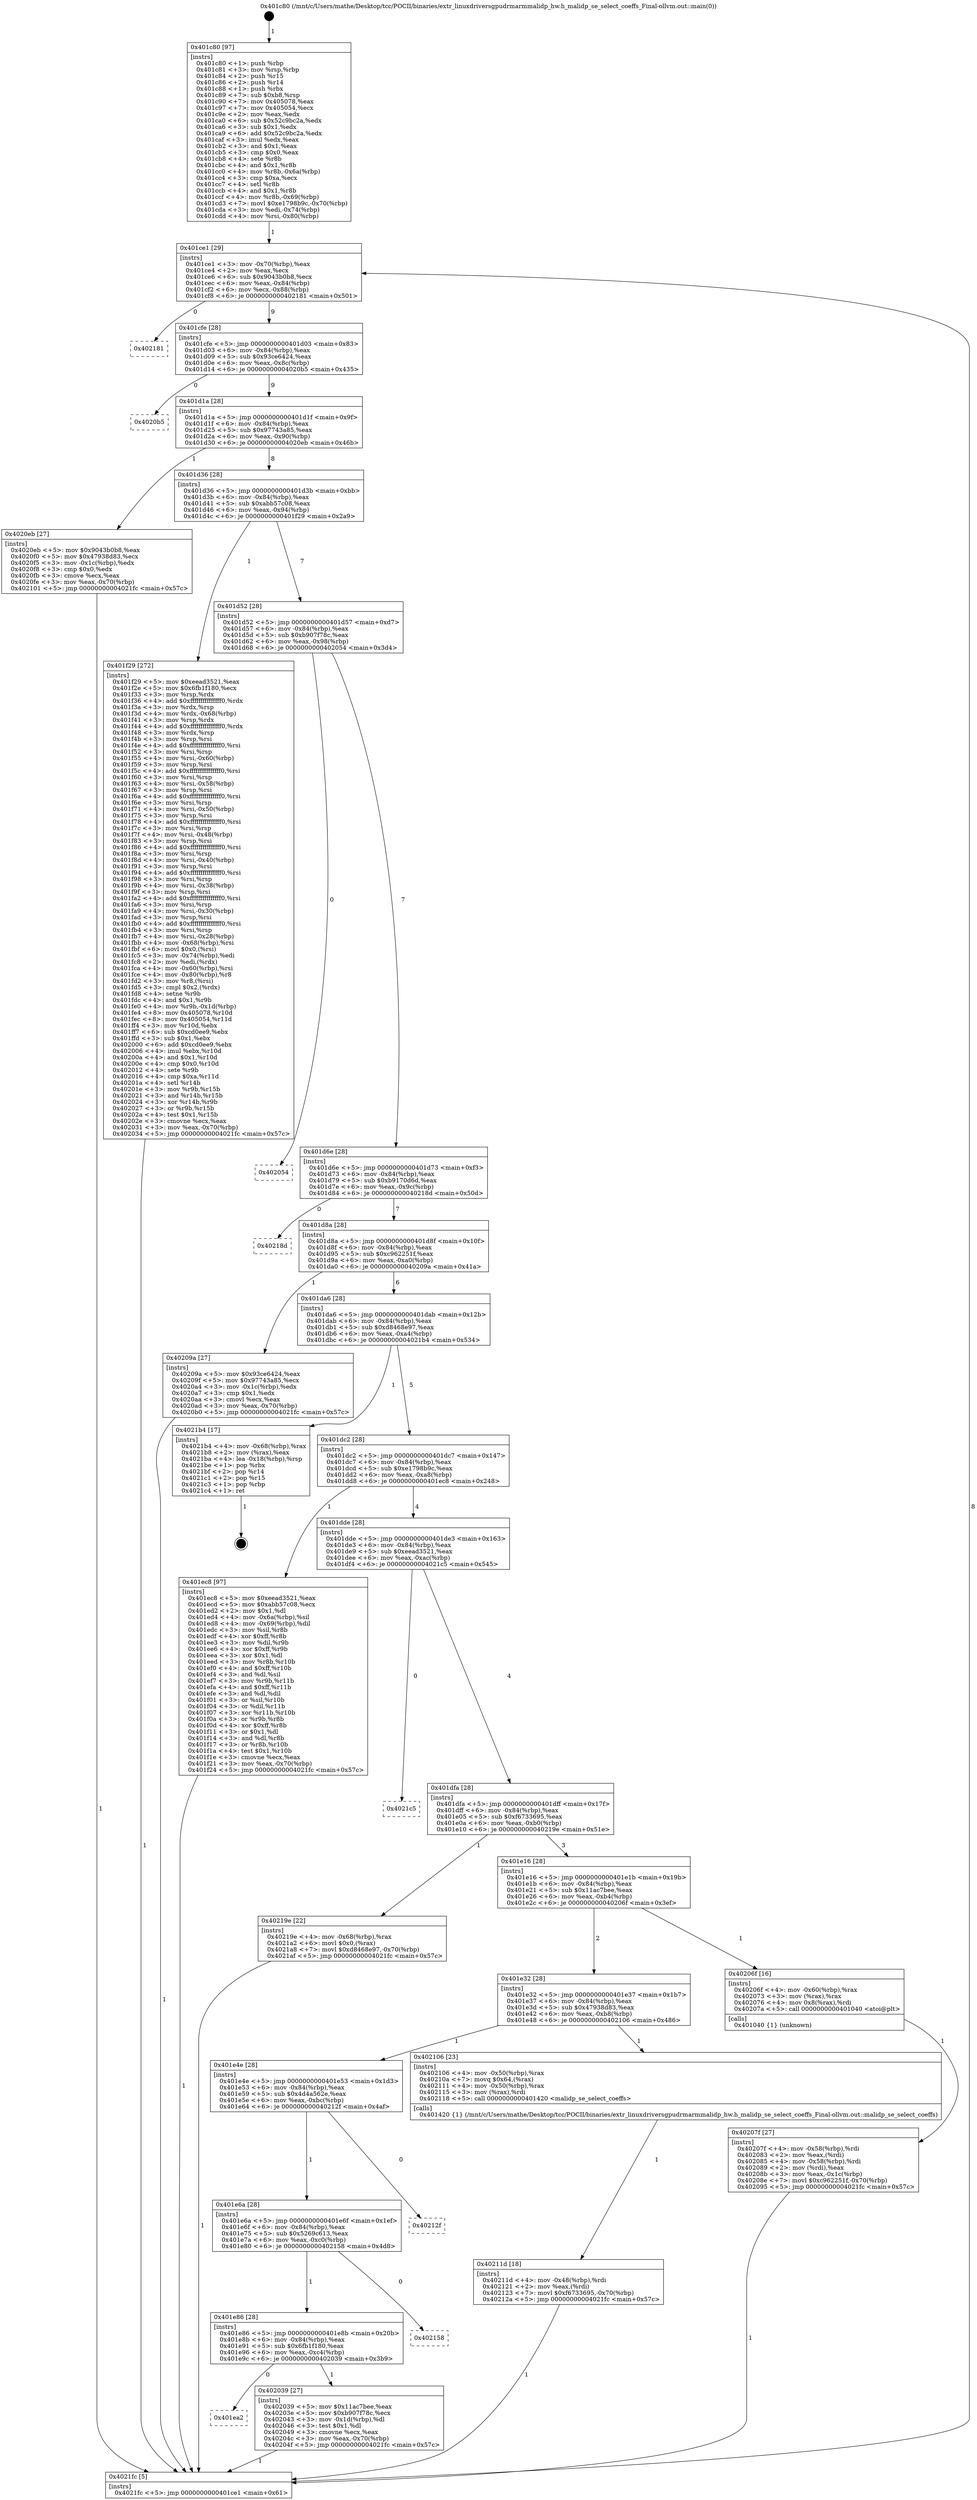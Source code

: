digraph "0x401c80" {
  label = "0x401c80 (/mnt/c/Users/mathe/Desktop/tcc/POCII/binaries/extr_linuxdriversgpudrmarmmalidp_hw.h_malidp_se_select_coeffs_Final-ollvm.out::main(0))"
  labelloc = "t"
  node[shape=record]

  Entry [label="",width=0.3,height=0.3,shape=circle,fillcolor=black,style=filled]
  "0x401ce1" [label="{
     0x401ce1 [29]\l
     | [instrs]\l
     &nbsp;&nbsp;0x401ce1 \<+3\>: mov -0x70(%rbp),%eax\l
     &nbsp;&nbsp;0x401ce4 \<+2\>: mov %eax,%ecx\l
     &nbsp;&nbsp;0x401ce6 \<+6\>: sub $0x9043b0b8,%ecx\l
     &nbsp;&nbsp;0x401cec \<+6\>: mov %eax,-0x84(%rbp)\l
     &nbsp;&nbsp;0x401cf2 \<+6\>: mov %ecx,-0x88(%rbp)\l
     &nbsp;&nbsp;0x401cf8 \<+6\>: je 0000000000402181 \<main+0x501\>\l
  }"]
  "0x402181" [label="{
     0x402181\l
  }", style=dashed]
  "0x401cfe" [label="{
     0x401cfe [28]\l
     | [instrs]\l
     &nbsp;&nbsp;0x401cfe \<+5\>: jmp 0000000000401d03 \<main+0x83\>\l
     &nbsp;&nbsp;0x401d03 \<+6\>: mov -0x84(%rbp),%eax\l
     &nbsp;&nbsp;0x401d09 \<+5\>: sub $0x93ce6424,%eax\l
     &nbsp;&nbsp;0x401d0e \<+6\>: mov %eax,-0x8c(%rbp)\l
     &nbsp;&nbsp;0x401d14 \<+6\>: je 00000000004020b5 \<main+0x435\>\l
  }"]
  Exit [label="",width=0.3,height=0.3,shape=circle,fillcolor=black,style=filled,peripheries=2]
  "0x4020b5" [label="{
     0x4020b5\l
  }", style=dashed]
  "0x401d1a" [label="{
     0x401d1a [28]\l
     | [instrs]\l
     &nbsp;&nbsp;0x401d1a \<+5\>: jmp 0000000000401d1f \<main+0x9f\>\l
     &nbsp;&nbsp;0x401d1f \<+6\>: mov -0x84(%rbp),%eax\l
     &nbsp;&nbsp;0x401d25 \<+5\>: sub $0x97743a85,%eax\l
     &nbsp;&nbsp;0x401d2a \<+6\>: mov %eax,-0x90(%rbp)\l
     &nbsp;&nbsp;0x401d30 \<+6\>: je 00000000004020eb \<main+0x46b\>\l
  }"]
  "0x40211d" [label="{
     0x40211d [18]\l
     | [instrs]\l
     &nbsp;&nbsp;0x40211d \<+4\>: mov -0x48(%rbp),%rdi\l
     &nbsp;&nbsp;0x402121 \<+2\>: mov %eax,(%rdi)\l
     &nbsp;&nbsp;0x402123 \<+7\>: movl $0xf6733695,-0x70(%rbp)\l
     &nbsp;&nbsp;0x40212a \<+5\>: jmp 00000000004021fc \<main+0x57c\>\l
  }"]
  "0x4020eb" [label="{
     0x4020eb [27]\l
     | [instrs]\l
     &nbsp;&nbsp;0x4020eb \<+5\>: mov $0x9043b0b8,%eax\l
     &nbsp;&nbsp;0x4020f0 \<+5\>: mov $0x47938d83,%ecx\l
     &nbsp;&nbsp;0x4020f5 \<+3\>: mov -0x1c(%rbp),%edx\l
     &nbsp;&nbsp;0x4020f8 \<+3\>: cmp $0x0,%edx\l
     &nbsp;&nbsp;0x4020fb \<+3\>: cmove %ecx,%eax\l
     &nbsp;&nbsp;0x4020fe \<+3\>: mov %eax,-0x70(%rbp)\l
     &nbsp;&nbsp;0x402101 \<+5\>: jmp 00000000004021fc \<main+0x57c\>\l
  }"]
  "0x401d36" [label="{
     0x401d36 [28]\l
     | [instrs]\l
     &nbsp;&nbsp;0x401d36 \<+5\>: jmp 0000000000401d3b \<main+0xbb\>\l
     &nbsp;&nbsp;0x401d3b \<+6\>: mov -0x84(%rbp),%eax\l
     &nbsp;&nbsp;0x401d41 \<+5\>: sub $0xabb57c08,%eax\l
     &nbsp;&nbsp;0x401d46 \<+6\>: mov %eax,-0x94(%rbp)\l
     &nbsp;&nbsp;0x401d4c \<+6\>: je 0000000000401f29 \<main+0x2a9\>\l
  }"]
  "0x40207f" [label="{
     0x40207f [27]\l
     | [instrs]\l
     &nbsp;&nbsp;0x40207f \<+4\>: mov -0x58(%rbp),%rdi\l
     &nbsp;&nbsp;0x402083 \<+2\>: mov %eax,(%rdi)\l
     &nbsp;&nbsp;0x402085 \<+4\>: mov -0x58(%rbp),%rdi\l
     &nbsp;&nbsp;0x402089 \<+2\>: mov (%rdi),%eax\l
     &nbsp;&nbsp;0x40208b \<+3\>: mov %eax,-0x1c(%rbp)\l
     &nbsp;&nbsp;0x40208e \<+7\>: movl $0xc962251f,-0x70(%rbp)\l
     &nbsp;&nbsp;0x402095 \<+5\>: jmp 00000000004021fc \<main+0x57c\>\l
  }"]
  "0x401f29" [label="{
     0x401f29 [272]\l
     | [instrs]\l
     &nbsp;&nbsp;0x401f29 \<+5\>: mov $0xeead3521,%eax\l
     &nbsp;&nbsp;0x401f2e \<+5\>: mov $0x6fb1f180,%ecx\l
     &nbsp;&nbsp;0x401f33 \<+3\>: mov %rsp,%rdx\l
     &nbsp;&nbsp;0x401f36 \<+4\>: add $0xfffffffffffffff0,%rdx\l
     &nbsp;&nbsp;0x401f3a \<+3\>: mov %rdx,%rsp\l
     &nbsp;&nbsp;0x401f3d \<+4\>: mov %rdx,-0x68(%rbp)\l
     &nbsp;&nbsp;0x401f41 \<+3\>: mov %rsp,%rdx\l
     &nbsp;&nbsp;0x401f44 \<+4\>: add $0xfffffffffffffff0,%rdx\l
     &nbsp;&nbsp;0x401f48 \<+3\>: mov %rdx,%rsp\l
     &nbsp;&nbsp;0x401f4b \<+3\>: mov %rsp,%rsi\l
     &nbsp;&nbsp;0x401f4e \<+4\>: add $0xfffffffffffffff0,%rsi\l
     &nbsp;&nbsp;0x401f52 \<+3\>: mov %rsi,%rsp\l
     &nbsp;&nbsp;0x401f55 \<+4\>: mov %rsi,-0x60(%rbp)\l
     &nbsp;&nbsp;0x401f59 \<+3\>: mov %rsp,%rsi\l
     &nbsp;&nbsp;0x401f5c \<+4\>: add $0xfffffffffffffff0,%rsi\l
     &nbsp;&nbsp;0x401f60 \<+3\>: mov %rsi,%rsp\l
     &nbsp;&nbsp;0x401f63 \<+4\>: mov %rsi,-0x58(%rbp)\l
     &nbsp;&nbsp;0x401f67 \<+3\>: mov %rsp,%rsi\l
     &nbsp;&nbsp;0x401f6a \<+4\>: add $0xfffffffffffffff0,%rsi\l
     &nbsp;&nbsp;0x401f6e \<+3\>: mov %rsi,%rsp\l
     &nbsp;&nbsp;0x401f71 \<+4\>: mov %rsi,-0x50(%rbp)\l
     &nbsp;&nbsp;0x401f75 \<+3\>: mov %rsp,%rsi\l
     &nbsp;&nbsp;0x401f78 \<+4\>: add $0xfffffffffffffff0,%rsi\l
     &nbsp;&nbsp;0x401f7c \<+3\>: mov %rsi,%rsp\l
     &nbsp;&nbsp;0x401f7f \<+4\>: mov %rsi,-0x48(%rbp)\l
     &nbsp;&nbsp;0x401f83 \<+3\>: mov %rsp,%rsi\l
     &nbsp;&nbsp;0x401f86 \<+4\>: add $0xfffffffffffffff0,%rsi\l
     &nbsp;&nbsp;0x401f8a \<+3\>: mov %rsi,%rsp\l
     &nbsp;&nbsp;0x401f8d \<+4\>: mov %rsi,-0x40(%rbp)\l
     &nbsp;&nbsp;0x401f91 \<+3\>: mov %rsp,%rsi\l
     &nbsp;&nbsp;0x401f94 \<+4\>: add $0xfffffffffffffff0,%rsi\l
     &nbsp;&nbsp;0x401f98 \<+3\>: mov %rsi,%rsp\l
     &nbsp;&nbsp;0x401f9b \<+4\>: mov %rsi,-0x38(%rbp)\l
     &nbsp;&nbsp;0x401f9f \<+3\>: mov %rsp,%rsi\l
     &nbsp;&nbsp;0x401fa2 \<+4\>: add $0xfffffffffffffff0,%rsi\l
     &nbsp;&nbsp;0x401fa6 \<+3\>: mov %rsi,%rsp\l
     &nbsp;&nbsp;0x401fa9 \<+4\>: mov %rsi,-0x30(%rbp)\l
     &nbsp;&nbsp;0x401fad \<+3\>: mov %rsp,%rsi\l
     &nbsp;&nbsp;0x401fb0 \<+4\>: add $0xfffffffffffffff0,%rsi\l
     &nbsp;&nbsp;0x401fb4 \<+3\>: mov %rsi,%rsp\l
     &nbsp;&nbsp;0x401fb7 \<+4\>: mov %rsi,-0x28(%rbp)\l
     &nbsp;&nbsp;0x401fbb \<+4\>: mov -0x68(%rbp),%rsi\l
     &nbsp;&nbsp;0x401fbf \<+6\>: movl $0x0,(%rsi)\l
     &nbsp;&nbsp;0x401fc5 \<+3\>: mov -0x74(%rbp),%edi\l
     &nbsp;&nbsp;0x401fc8 \<+2\>: mov %edi,(%rdx)\l
     &nbsp;&nbsp;0x401fca \<+4\>: mov -0x60(%rbp),%rsi\l
     &nbsp;&nbsp;0x401fce \<+4\>: mov -0x80(%rbp),%r8\l
     &nbsp;&nbsp;0x401fd2 \<+3\>: mov %r8,(%rsi)\l
     &nbsp;&nbsp;0x401fd5 \<+3\>: cmpl $0x2,(%rdx)\l
     &nbsp;&nbsp;0x401fd8 \<+4\>: setne %r9b\l
     &nbsp;&nbsp;0x401fdc \<+4\>: and $0x1,%r9b\l
     &nbsp;&nbsp;0x401fe0 \<+4\>: mov %r9b,-0x1d(%rbp)\l
     &nbsp;&nbsp;0x401fe4 \<+8\>: mov 0x405078,%r10d\l
     &nbsp;&nbsp;0x401fec \<+8\>: mov 0x405054,%r11d\l
     &nbsp;&nbsp;0x401ff4 \<+3\>: mov %r10d,%ebx\l
     &nbsp;&nbsp;0x401ff7 \<+6\>: sub $0xcd0ee9,%ebx\l
     &nbsp;&nbsp;0x401ffd \<+3\>: sub $0x1,%ebx\l
     &nbsp;&nbsp;0x402000 \<+6\>: add $0xcd0ee9,%ebx\l
     &nbsp;&nbsp;0x402006 \<+4\>: imul %ebx,%r10d\l
     &nbsp;&nbsp;0x40200a \<+4\>: and $0x1,%r10d\l
     &nbsp;&nbsp;0x40200e \<+4\>: cmp $0x0,%r10d\l
     &nbsp;&nbsp;0x402012 \<+4\>: sete %r9b\l
     &nbsp;&nbsp;0x402016 \<+4\>: cmp $0xa,%r11d\l
     &nbsp;&nbsp;0x40201a \<+4\>: setl %r14b\l
     &nbsp;&nbsp;0x40201e \<+3\>: mov %r9b,%r15b\l
     &nbsp;&nbsp;0x402021 \<+3\>: and %r14b,%r15b\l
     &nbsp;&nbsp;0x402024 \<+3\>: xor %r14b,%r9b\l
     &nbsp;&nbsp;0x402027 \<+3\>: or %r9b,%r15b\l
     &nbsp;&nbsp;0x40202a \<+4\>: test $0x1,%r15b\l
     &nbsp;&nbsp;0x40202e \<+3\>: cmovne %ecx,%eax\l
     &nbsp;&nbsp;0x402031 \<+3\>: mov %eax,-0x70(%rbp)\l
     &nbsp;&nbsp;0x402034 \<+5\>: jmp 00000000004021fc \<main+0x57c\>\l
  }"]
  "0x401d52" [label="{
     0x401d52 [28]\l
     | [instrs]\l
     &nbsp;&nbsp;0x401d52 \<+5\>: jmp 0000000000401d57 \<main+0xd7\>\l
     &nbsp;&nbsp;0x401d57 \<+6\>: mov -0x84(%rbp),%eax\l
     &nbsp;&nbsp;0x401d5d \<+5\>: sub $0xb907f78c,%eax\l
     &nbsp;&nbsp;0x401d62 \<+6\>: mov %eax,-0x98(%rbp)\l
     &nbsp;&nbsp;0x401d68 \<+6\>: je 0000000000402054 \<main+0x3d4\>\l
  }"]
  "0x401ea2" [label="{
     0x401ea2\l
  }", style=dashed]
  "0x402054" [label="{
     0x402054\l
  }", style=dashed]
  "0x401d6e" [label="{
     0x401d6e [28]\l
     | [instrs]\l
     &nbsp;&nbsp;0x401d6e \<+5\>: jmp 0000000000401d73 \<main+0xf3\>\l
     &nbsp;&nbsp;0x401d73 \<+6\>: mov -0x84(%rbp),%eax\l
     &nbsp;&nbsp;0x401d79 \<+5\>: sub $0xb9170d6d,%eax\l
     &nbsp;&nbsp;0x401d7e \<+6\>: mov %eax,-0x9c(%rbp)\l
     &nbsp;&nbsp;0x401d84 \<+6\>: je 000000000040218d \<main+0x50d\>\l
  }"]
  "0x402039" [label="{
     0x402039 [27]\l
     | [instrs]\l
     &nbsp;&nbsp;0x402039 \<+5\>: mov $0x11ac7bee,%eax\l
     &nbsp;&nbsp;0x40203e \<+5\>: mov $0xb907f78c,%ecx\l
     &nbsp;&nbsp;0x402043 \<+3\>: mov -0x1d(%rbp),%dl\l
     &nbsp;&nbsp;0x402046 \<+3\>: test $0x1,%dl\l
     &nbsp;&nbsp;0x402049 \<+3\>: cmovne %ecx,%eax\l
     &nbsp;&nbsp;0x40204c \<+3\>: mov %eax,-0x70(%rbp)\l
     &nbsp;&nbsp;0x40204f \<+5\>: jmp 00000000004021fc \<main+0x57c\>\l
  }"]
  "0x40218d" [label="{
     0x40218d\l
  }", style=dashed]
  "0x401d8a" [label="{
     0x401d8a [28]\l
     | [instrs]\l
     &nbsp;&nbsp;0x401d8a \<+5\>: jmp 0000000000401d8f \<main+0x10f\>\l
     &nbsp;&nbsp;0x401d8f \<+6\>: mov -0x84(%rbp),%eax\l
     &nbsp;&nbsp;0x401d95 \<+5\>: sub $0xc962251f,%eax\l
     &nbsp;&nbsp;0x401d9a \<+6\>: mov %eax,-0xa0(%rbp)\l
     &nbsp;&nbsp;0x401da0 \<+6\>: je 000000000040209a \<main+0x41a\>\l
  }"]
  "0x401e86" [label="{
     0x401e86 [28]\l
     | [instrs]\l
     &nbsp;&nbsp;0x401e86 \<+5\>: jmp 0000000000401e8b \<main+0x20b\>\l
     &nbsp;&nbsp;0x401e8b \<+6\>: mov -0x84(%rbp),%eax\l
     &nbsp;&nbsp;0x401e91 \<+5\>: sub $0x6fb1f180,%eax\l
     &nbsp;&nbsp;0x401e96 \<+6\>: mov %eax,-0xc4(%rbp)\l
     &nbsp;&nbsp;0x401e9c \<+6\>: je 0000000000402039 \<main+0x3b9\>\l
  }"]
  "0x40209a" [label="{
     0x40209a [27]\l
     | [instrs]\l
     &nbsp;&nbsp;0x40209a \<+5\>: mov $0x93ce6424,%eax\l
     &nbsp;&nbsp;0x40209f \<+5\>: mov $0x97743a85,%ecx\l
     &nbsp;&nbsp;0x4020a4 \<+3\>: mov -0x1c(%rbp),%edx\l
     &nbsp;&nbsp;0x4020a7 \<+3\>: cmp $0x1,%edx\l
     &nbsp;&nbsp;0x4020aa \<+3\>: cmovl %ecx,%eax\l
     &nbsp;&nbsp;0x4020ad \<+3\>: mov %eax,-0x70(%rbp)\l
     &nbsp;&nbsp;0x4020b0 \<+5\>: jmp 00000000004021fc \<main+0x57c\>\l
  }"]
  "0x401da6" [label="{
     0x401da6 [28]\l
     | [instrs]\l
     &nbsp;&nbsp;0x401da6 \<+5\>: jmp 0000000000401dab \<main+0x12b\>\l
     &nbsp;&nbsp;0x401dab \<+6\>: mov -0x84(%rbp),%eax\l
     &nbsp;&nbsp;0x401db1 \<+5\>: sub $0xd8468e97,%eax\l
     &nbsp;&nbsp;0x401db6 \<+6\>: mov %eax,-0xa4(%rbp)\l
     &nbsp;&nbsp;0x401dbc \<+6\>: je 00000000004021b4 \<main+0x534\>\l
  }"]
  "0x402158" [label="{
     0x402158\l
  }", style=dashed]
  "0x4021b4" [label="{
     0x4021b4 [17]\l
     | [instrs]\l
     &nbsp;&nbsp;0x4021b4 \<+4\>: mov -0x68(%rbp),%rax\l
     &nbsp;&nbsp;0x4021b8 \<+2\>: mov (%rax),%eax\l
     &nbsp;&nbsp;0x4021ba \<+4\>: lea -0x18(%rbp),%rsp\l
     &nbsp;&nbsp;0x4021be \<+1\>: pop %rbx\l
     &nbsp;&nbsp;0x4021bf \<+2\>: pop %r14\l
     &nbsp;&nbsp;0x4021c1 \<+2\>: pop %r15\l
     &nbsp;&nbsp;0x4021c3 \<+1\>: pop %rbp\l
     &nbsp;&nbsp;0x4021c4 \<+1\>: ret\l
  }"]
  "0x401dc2" [label="{
     0x401dc2 [28]\l
     | [instrs]\l
     &nbsp;&nbsp;0x401dc2 \<+5\>: jmp 0000000000401dc7 \<main+0x147\>\l
     &nbsp;&nbsp;0x401dc7 \<+6\>: mov -0x84(%rbp),%eax\l
     &nbsp;&nbsp;0x401dcd \<+5\>: sub $0xe1798b9c,%eax\l
     &nbsp;&nbsp;0x401dd2 \<+6\>: mov %eax,-0xa8(%rbp)\l
     &nbsp;&nbsp;0x401dd8 \<+6\>: je 0000000000401ec8 \<main+0x248\>\l
  }"]
  "0x401e6a" [label="{
     0x401e6a [28]\l
     | [instrs]\l
     &nbsp;&nbsp;0x401e6a \<+5\>: jmp 0000000000401e6f \<main+0x1ef\>\l
     &nbsp;&nbsp;0x401e6f \<+6\>: mov -0x84(%rbp),%eax\l
     &nbsp;&nbsp;0x401e75 \<+5\>: sub $0x5269c613,%eax\l
     &nbsp;&nbsp;0x401e7a \<+6\>: mov %eax,-0xc0(%rbp)\l
     &nbsp;&nbsp;0x401e80 \<+6\>: je 0000000000402158 \<main+0x4d8\>\l
  }"]
  "0x401ec8" [label="{
     0x401ec8 [97]\l
     | [instrs]\l
     &nbsp;&nbsp;0x401ec8 \<+5\>: mov $0xeead3521,%eax\l
     &nbsp;&nbsp;0x401ecd \<+5\>: mov $0xabb57c08,%ecx\l
     &nbsp;&nbsp;0x401ed2 \<+2\>: mov $0x1,%dl\l
     &nbsp;&nbsp;0x401ed4 \<+4\>: mov -0x6a(%rbp),%sil\l
     &nbsp;&nbsp;0x401ed8 \<+4\>: mov -0x69(%rbp),%dil\l
     &nbsp;&nbsp;0x401edc \<+3\>: mov %sil,%r8b\l
     &nbsp;&nbsp;0x401edf \<+4\>: xor $0xff,%r8b\l
     &nbsp;&nbsp;0x401ee3 \<+3\>: mov %dil,%r9b\l
     &nbsp;&nbsp;0x401ee6 \<+4\>: xor $0xff,%r9b\l
     &nbsp;&nbsp;0x401eea \<+3\>: xor $0x1,%dl\l
     &nbsp;&nbsp;0x401eed \<+3\>: mov %r8b,%r10b\l
     &nbsp;&nbsp;0x401ef0 \<+4\>: and $0xff,%r10b\l
     &nbsp;&nbsp;0x401ef4 \<+3\>: and %dl,%sil\l
     &nbsp;&nbsp;0x401ef7 \<+3\>: mov %r9b,%r11b\l
     &nbsp;&nbsp;0x401efa \<+4\>: and $0xff,%r11b\l
     &nbsp;&nbsp;0x401efe \<+3\>: and %dl,%dil\l
     &nbsp;&nbsp;0x401f01 \<+3\>: or %sil,%r10b\l
     &nbsp;&nbsp;0x401f04 \<+3\>: or %dil,%r11b\l
     &nbsp;&nbsp;0x401f07 \<+3\>: xor %r11b,%r10b\l
     &nbsp;&nbsp;0x401f0a \<+3\>: or %r9b,%r8b\l
     &nbsp;&nbsp;0x401f0d \<+4\>: xor $0xff,%r8b\l
     &nbsp;&nbsp;0x401f11 \<+3\>: or $0x1,%dl\l
     &nbsp;&nbsp;0x401f14 \<+3\>: and %dl,%r8b\l
     &nbsp;&nbsp;0x401f17 \<+3\>: or %r8b,%r10b\l
     &nbsp;&nbsp;0x401f1a \<+4\>: test $0x1,%r10b\l
     &nbsp;&nbsp;0x401f1e \<+3\>: cmovne %ecx,%eax\l
     &nbsp;&nbsp;0x401f21 \<+3\>: mov %eax,-0x70(%rbp)\l
     &nbsp;&nbsp;0x401f24 \<+5\>: jmp 00000000004021fc \<main+0x57c\>\l
  }"]
  "0x401dde" [label="{
     0x401dde [28]\l
     | [instrs]\l
     &nbsp;&nbsp;0x401dde \<+5\>: jmp 0000000000401de3 \<main+0x163\>\l
     &nbsp;&nbsp;0x401de3 \<+6\>: mov -0x84(%rbp),%eax\l
     &nbsp;&nbsp;0x401de9 \<+5\>: sub $0xeead3521,%eax\l
     &nbsp;&nbsp;0x401dee \<+6\>: mov %eax,-0xac(%rbp)\l
     &nbsp;&nbsp;0x401df4 \<+6\>: je 00000000004021c5 \<main+0x545\>\l
  }"]
  "0x4021fc" [label="{
     0x4021fc [5]\l
     | [instrs]\l
     &nbsp;&nbsp;0x4021fc \<+5\>: jmp 0000000000401ce1 \<main+0x61\>\l
  }"]
  "0x401c80" [label="{
     0x401c80 [97]\l
     | [instrs]\l
     &nbsp;&nbsp;0x401c80 \<+1\>: push %rbp\l
     &nbsp;&nbsp;0x401c81 \<+3\>: mov %rsp,%rbp\l
     &nbsp;&nbsp;0x401c84 \<+2\>: push %r15\l
     &nbsp;&nbsp;0x401c86 \<+2\>: push %r14\l
     &nbsp;&nbsp;0x401c88 \<+1\>: push %rbx\l
     &nbsp;&nbsp;0x401c89 \<+7\>: sub $0xb8,%rsp\l
     &nbsp;&nbsp;0x401c90 \<+7\>: mov 0x405078,%eax\l
     &nbsp;&nbsp;0x401c97 \<+7\>: mov 0x405054,%ecx\l
     &nbsp;&nbsp;0x401c9e \<+2\>: mov %eax,%edx\l
     &nbsp;&nbsp;0x401ca0 \<+6\>: sub $0x52c9bc2a,%edx\l
     &nbsp;&nbsp;0x401ca6 \<+3\>: sub $0x1,%edx\l
     &nbsp;&nbsp;0x401ca9 \<+6\>: add $0x52c9bc2a,%edx\l
     &nbsp;&nbsp;0x401caf \<+3\>: imul %edx,%eax\l
     &nbsp;&nbsp;0x401cb2 \<+3\>: and $0x1,%eax\l
     &nbsp;&nbsp;0x401cb5 \<+3\>: cmp $0x0,%eax\l
     &nbsp;&nbsp;0x401cb8 \<+4\>: sete %r8b\l
     &nbsp;&nbsp;0x401cbc \<+4\>: and $0x1,%r8b\l
     &nbsp;&nbsp;0x401cc0 \<+4\>: mov %r8b,-0x6a(%rbp)\l
     &nbsp;&nbsp;0x401cc4 \<+3\>: cmp $0xa,%ecx\l
     &nbsp;&nbsp;0x401cc7 \<+4\>: setl %r8b\l
     &nbsp;&nbsp;0x401ccb \<+4\>: and $0x1,%r8b\l
     &nbsp;&nbsp;0x401ccf \<+4\>: mov %r8b,-0x69(%rbp)\l
     &nbsp;&nbsp;0x401cd3 \<+7\>: movl $0xe1798b9c,-0x70(%rbp)\l
     &nbsp;&nbsp;0x401cda \<+3\>: mov %edi,-0x74(%rbp)\l
     &nbsp;&nbsp;0x401cdd \<+4\>: mov %rsi,-0x80(%rbp)\l
  }"]
  "0x40212f" [label="{
     0x40212f\l
  }", style=dashed]
  "0x401e4e" [label="{
     0x401e4e [28]\l
     | [instrs]\l
     &nbsp;&nbsp;0x401e4e \<+5\>: jmp 0000000000401e53 \<main+0x1d3\>\l
     &nbsp;&nbsp;0x401e53 \<+6\>: mov -0x84(%rbp),%eax\l
     &nbsp;&nbsp;0x401e59 \<+5\>: sub $0x4d4a562e,%eax\l
     &nbsp;&nbsp;0x401e5e \<+6\>: mov %eax,-0xbc(%rbp)\l
     &nbsp;&nbsp;0x401e64 \<+6\>: je 000000000040212f \<main+0x4af\>\l
  }"]
  "0x4021c5" [label="{
     0x4021c5\l
  }", style=dashed]
  "0x401dfa" [label="{
     0x401dfa [28]\l
     | [instrs]\l
     &nbsp;&nbsp;0x401dfa \<+5\>: jmp 0000000000401dff \<main+0x17f\>\l
     &nbsp;&nbsp;0x401dff \<+6\>: mov -0x84(%rbp),%eax\l
     &nbsp;&nbsp;0x401e05 \<+5\>: sub $0xf6733695,%eax\l
     &nbsp;&nbsp;0x401e0a \<+6\>: mov %eax,-0xb0(%rbp)\l
     &nbsp;&nbsp;0x401e10 \<+6\>: je 000000000040219e \<main+0x51e\>\l
  }"]
  "0x402106" [label="{
     0x402106 [23]\l
     | [instrs]\l
     &nbsp;&nbsp;0x402106 \<+4\>: mov -0x50(%rbp),%rax\l
     &nbsp;&nbsp;0x40210a \<+7\>: movq $0x64,(%rax)\l
     &nbsp;&nbsp;0x402111 \<+4\>: mov -0x50(%rbp),%rax\l
     &nbsp;&nbsp;0x402115 \<+3\>: mov (%rax),%rdi\l
     &nbsp;&nbsp;0x402118 \<+5\>: call 0000000000401420 \<malidp_se_select_coeffs\>\l
     | [calls]\l
     &nbsp;&nbsp;0x401420 \{1\} (/mnt/c/Users/mathe/Desktop/tcc/POCII/binaries/extr_linuxdriversgpudrmarmmalidp_hw.h_malidp_se_select_coeffs_Final-ollvm.out::malidp_se_select_coeffs)\l
  }"]
  "0x40219e" [label="{
     0x40219e [22]\l
     | [instrs]\l
     &nbsp;&nbsp;0x40219e \<+4\>: mov -0x68(%rbp),%rax\l
     &nbsp;&nbsp;0x4021a2 \<+6\>: movl $0x0,(%rax)\l
     &nbsp;&nbsp;0x4021a8 \<+7\>: movl $0xd8468e97,-0x70(%rbp)\l
     &nbsp;&nbsp;0x4021af \<+5\>: jmp 00000000004021fc \<main+0x57c\>\l
  }"]
  "0x401e16" [label="{
     0x401e16 [28]\l
     | [instrs]\l
     &nbsp;&nbsp;0x401e16 \<+5\>: jmp 0000000000401e1b \<main+0x19b\>\l
     &nbsp;&nbsp;0x401e1b \<+6\>: mov -0x84(%rbp),%eax\l
     &nbsp;&nbsp;0x401e21 \<+5\>: sub $0x11ac7bee,%eax\l
     &nbsp;&nbsp;0x401e26 \<+6\>: mov %eax,-0xb4(%rbp)\l
     &nbsp;&nbsp;0x401e2c \<+6\>: je 000000000040206f \<main+0x3ef\>\l
  }"]
  "0x401e32" [label="{
     0x401e32 [28]\l
     | [instrs]\l
     &nbsp;&nbsp;0x401e32 \<+5\>: jmp 0000000000401e37 \<main+0x1b7\>\l
     &nbsp;&nbsp;0x401e37 \<+6\>: mov -0x84(%rbp),%eax\l
     &nbsp;&nbsp;0x401e3d \<+5\>: sub $0x47938d83,%eax\l
     &nbsp;&nbsp;0x401e42 \<+6\>: mov %eax,-0xb8(%rbp)\l
     &nbsp;&nbsp;0x401e48 \<+6\>: je 0000000000402106 \<main+0x486\>\l
  }"]
  "0x40206f" [label="{
     0x40206f [16]\l
     | [instrs]\l
     &nbsp;&nbsp;0x40206f \<+4\>: mov -0x60(%rbp),%rax\l
     &nbsp;&nbsp;0x402073 \<+3\>: mov (%rax),%rax\l
     &nbsp;&nbsp;0x402076 \<+4\>: mov 0x8(%rax),%rdi\l
     &nbsp;&nbsp;0x40207a \<+5\>: call 0000000000401040 \<atoi@plt\>\l
     | [calls]\l
     &nbsp;&nbsp;0x401040 \{1\} (unknown)\l
  }"]
  Entry -> "0x401c80" [label=" 1"]
  "0x401ce1" -> "0x402181" [label=" 0"]
  "0x401ce1" -> "0x401cfe" [label=" 9"]
  "0x4021b4" -> Exit [label=" 1"]
  "0x401cfe" -> "0x4020b5" [label=" 0"]
  "0x401cfe" -> "0x401d1a" [label=" 9"]
  "0x40219e" -> "0x4021fc" [label=" 1"]
  "0x401d1a" -> "0x4020eb" [label=" 1"]
  "0x401d1a" -> "0x401d36" [label=" 8"]
  "0x40211d" -> "0x4021fc" [label=" 1"]
  "0x401d36" -> "0x401f29" [label=" 1"]
  "0x401d36" -> "0x401d52" [label=" 7"]
  "0x402106" -> "0x40211d" [label=" 1"]
  "0x401d52" -> "0x402054" [label=" 0"]
  "0x401d52" -> "0x401d6e" [label=" 7"]
  "0x4020eb" -> "0x4021fc" [label=" 1"]
  "0x401d6e" -> "0x40218d" [label=" 0"]
  "0x401d6e" -> "0x401d8a" [label=" 7"]
  "0x40209a" -> "0x4021fc" [label=" 1"]
  "0x401d8a" -> "0x40209a" [label=" 1"]
  "0x401d8a" -> "0x401da6" [label=" 6"]
  "0x40206f" -> "0x40207f" [label=" 1"]
  "0x401da6" -> "0x4021b4" [label=" 1"]
  "0x401da6" -> "0x401dc2" [label=" 5"]
  "0x402039" -> "0x4021fc" [label=" 1"]
  "0x401dc2" -> "0x401ec8" [label=" 1"]
  "0x401dc2" -> "0x401dde" [label=" 4"]
  "0x401ec8" -> "0x4021fc" [label=" 1"]
  "0x401c80" -> "0x401ce1" [label=" 1"]
  "0x4021fc" -> "0x401ce1" [label=" 8"]
  "0x401e86" -> "0x402039" [label=" 1"]
  "0x401f29" -> "0x4021fc" [label=" 1"]
  "0x40207f" -> "0x4021fc" [label=" 1"]
  "0x401dde" -> "0x4021c5" [label=" 0"]
  "0x401dde" -> "0x401dfa" [label=" 4"]
  "0x401e6a" -> "0x402158" [label=" 0"]
  "0x401dfa" -> "0x40219e" [label=" 1"]
  "0x401dfa" -> "0x401e16" [label=" 3"]
  "0x401e86" -> "0x401ea2" [label=" 0"]
  "0x401e16" -> "0x40206f" [label=" 1"]
  "0x401e16" -> "0x401e32" [label=" 2"]
  "0x401e4e" -> "0x401e6a" [label=" 1"]
  "0x401e32" -> "0x402106" [label=" 1"]
  "0x401e32" -> "0x401e4e" [label=" 1"]
  "0x401e6a" -> "0x401e86" [label=" 1"]
  "0x401e4e" -> "0x40212f" [label=" 0"]
}
